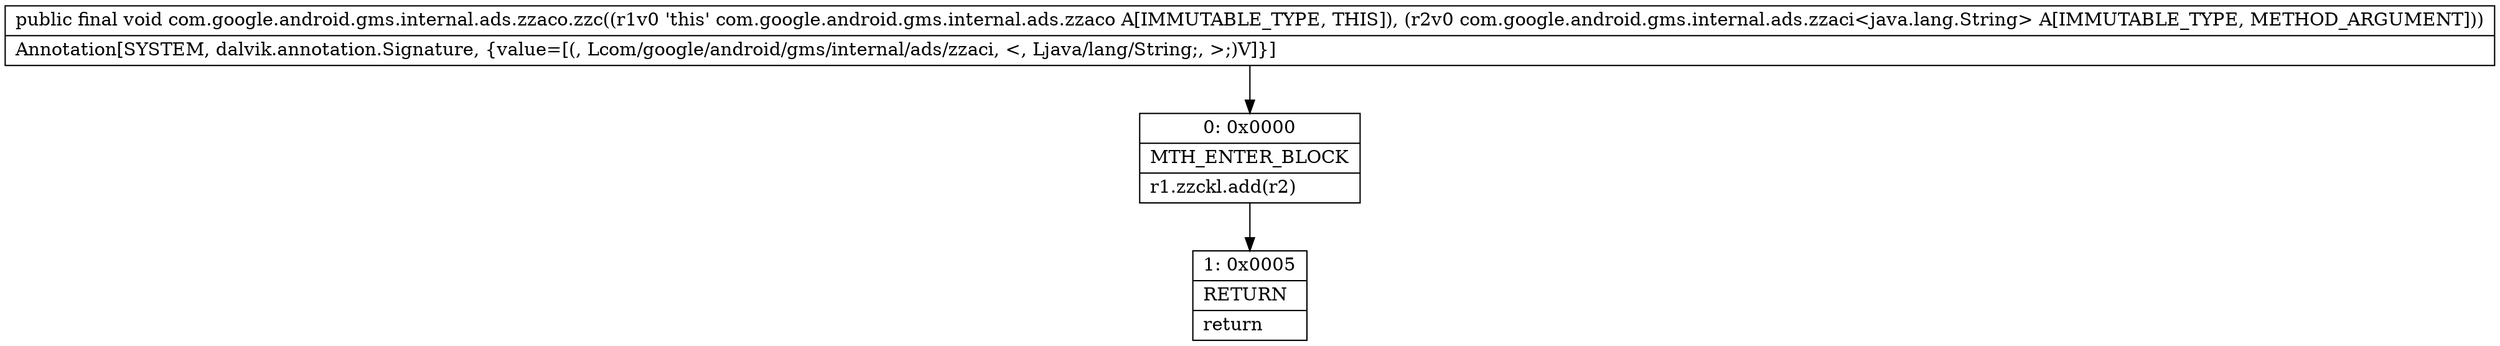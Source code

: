 digraph "CFG forcom.google.android.gms.internal.ads.zzaco.zzc(Lcom\/google\/android\/gms\/internal\/ads\/zzaci;)V" {
Node_0 [shape=record,label="{0\:\ 0x0000|MTH_ENTER_BLOCK\l|r1.zzckl.add(r2)\l}"];
Node_1 [shape=record,label="{1\:\ 0x0005|RETURN\l|return\l}"];
MethodNode[shape=record,label="{public final void com.google.android.gms.internal.ads.zzaco.zzc((r1v0 'this' com.google.android.gms.internal.ads.zzaco A[IMMUTABLE_TYPE, THIS]), (r2v0 com.google.android.gms.internal.ads.zzaci\<java.lang.String\> A[IMMUTABLE_TYPE, METHOD_ARGUMENT]))  | Annotation[SYSTEM, dalvik.annotation.Signature, \{value=[(, Lcom\/google\/android\/gms\/internal\/ads\/zzaci, \<, Ljava\/lang\/String;, \>;)V]\}]\l}"];
MethodNode -> Node_0;
Node_0 -> Node_1;
}

